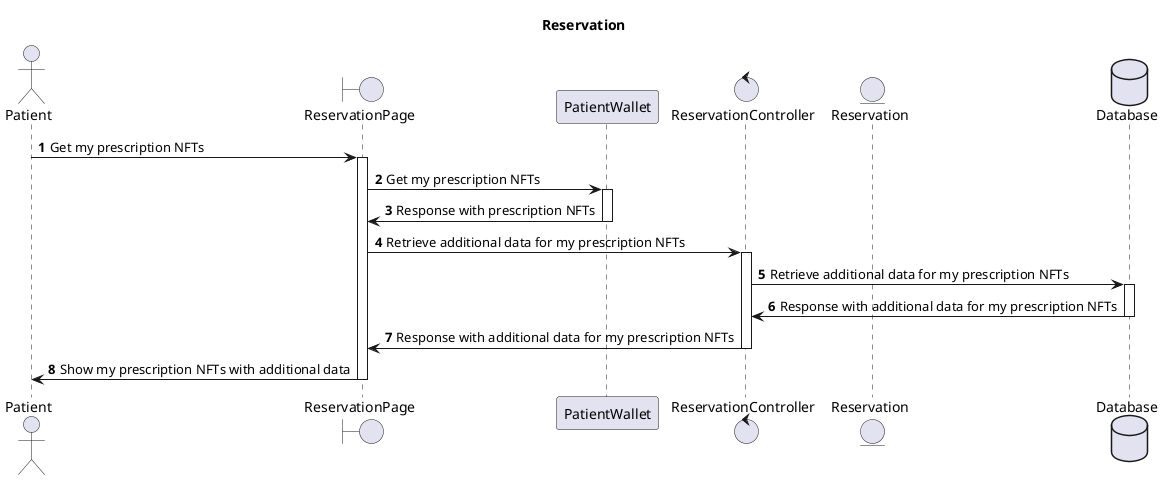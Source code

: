 @startuml
title Reservation
autonumber

actor Patient as Patient
boundary ReservationPage as ReservationPage
participant PatientWallet as PatientWallet
control ReservationController as ReservationController
entity Reservation as Reservation
database Database as Database

Patient -> ReservationPage ++ : Get my prescription NFTs
ReservationPage -> PatientWallet ++ : Get my prescription NFTs
PatientWallet -> ReservationPage -- : Response with prescription NFTs
ReservationPage -> ReservationController ++ : Retrieve additional data for my prescription NFTs
ReservationController -> Database ++ : Retrieve additional data for my prescription NFTs
Database -> ReservationController -- : Response with additional data for my prescription NFTs
ReservationController -> ReservationPage -- : Response with additional data for my prescription NFTs
ReservationPage -> Patient -- : Show my prescription NFTs with additional data

@enduml